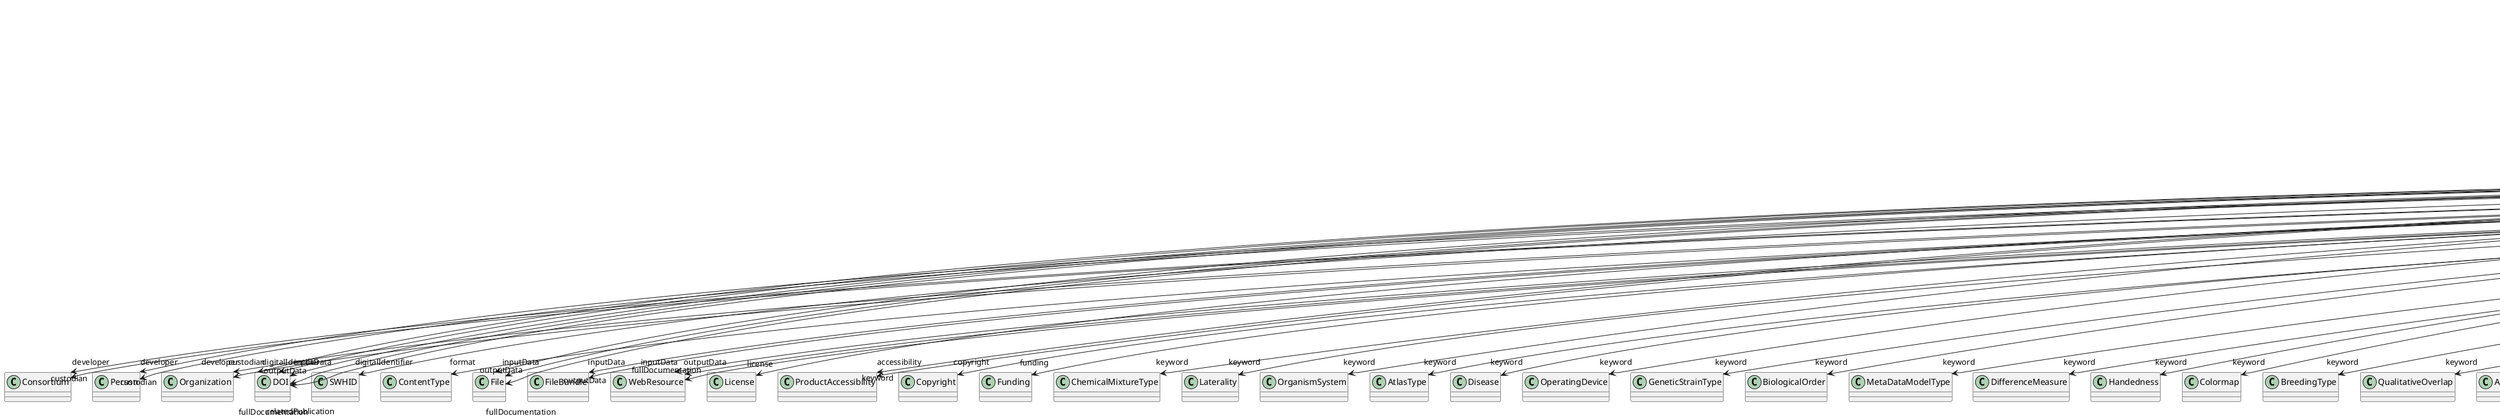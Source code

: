 @startuml
class ModelVersion {
+developer
+digitalIdentifier
+format
+inputData
+isAlternativeVersionOf
+isNewVersionOf
+license
+outputData
+accessibility
+copyright
+custodian
+description
+fullDocumentation
+fullName
+funding
+homepage
+howToCite
+keyword
+otherContribution
+relatedPublication
+releaseDate
+repository
+shortName
+supportChannel
+versionIdentifier
+versionInnovation

}
ModelVersion -d-> "developer" Consortium
ModelVersion -d-> "developer" Person
ModelVersion -d-> "developer" Organization
ModelVersion -d-> "digitalIdentifier" DOI
ModelVersion -d-> "digitalIdentifier" SWHID
ModelVersion -d-> "format" ContentType
ModelVersion -d-> "inputData" DOI
ModelVersion -d-> "inputData" File
ModelVersion -d-> "inputData" FileBundle
ModelVersion -d-> "inputData" WebResource
ModelVersion -d-> "isAlternativeVersionOf" ModelVersion
ModelVersion -d-> "isNewVersionOf" ModelVersion
ModelVersion -d-> "license" License
ModelVersion -d-> "outputData" DOI
ModelVersion -d-> "outputData" File
ModelVersion -d-> "outputData" FileBundle
ModelVersion -d-> "outputData" WebResource
ModelVersion -d-> "accessibility" ProductAccessibility
ModelVersion -d-> "copyright" Copyright
ModelVersion -d-> "custodian" Consortium
ModelVersion -d-> "custodian" Person
ModelVersion -d-> "custodian" Organization
ModelVersion -d-> "fullDocumentation" DOI
ModelVersion -d-> "fullDocumentation" File
ModelVersion -d-> "fullDocumentation" WebResource
ModelVersion -d-> "funding" Funding
ModelVersion -d-> "keyword" ChemicalMixtureType
ModelVersion -d-> "keyword" Laterality
ModelVersion -d-> "keyword" OrganismSystem
ModelVersion -d-> "keyword" AtlasType
ModelVersion -d-> "keyword" Disease
ModelVersion -d-> "keyword" OperatingDevice
ModelVersion -d-> "keyword" GeneticStrainType
ModelVersion -d-> "keyword" BiologicalOrder
ModelVersion -d-> "keyword" MetaDataModelType
ModelVersion -d-> "keyword" DifferenceMeasure
ModelVersion -d-> "keyword" Handedness
ModelVersion -d-> "keyword" Colormap
ModelVersion -d-> "keyword" BreedingType
ModelVersion -d-> "keyword" QualitativeOverlap
ModelVersion -d-> "keyword" ProductAccessibility
ModelVersion -d-> "keyword" AnatomicalPlane
ModelVersion -d-> "keyword" Service
ModelVersion -d-> "keyword" ContributionType
ModelVersion -d-> "keyword" TypeOfUncertainty
ModelVersion -d-> "keyword" OpticalStimulusType
ModelVersion -d-> "keyword" ProgrammingLanguage
ModelVersion -d-> "keyword" AnnotationCriteriaType
ModelVersion -d-> "keyword" Terminology
ModelVersion -d-> "keyword" ActionStatusType
ModelVersion -d-> "keyword" DiseaseModel
ModelVersion -d-> "keyword" UnitOfMeasurement
ModelVersion -d-> "keyword" OperatingSystem
ModelVersion -d-> "keyword" AnatomicalIdentificationType
ModelVersion -d-> "keyword" CriteriaQualityType
ModelVersion -d-> "keyword" Language
ModelVersion -d-> "keyword" EducationalLevel
ModelVersion -d-> "keyword" OrganismSubstance
ModelVersion -d-> "keyword" ExperimentalApproach
ModelVersion -d-> "keyword" Technique
ModelVersion -d-> "keyword" DataType
ModelVersion -d-> "keyword" TissueSampleAttribute
ModelVersion -d-> "keyword" SetupType
ModelVersion -d-> "keyword" AnatomicalAxesOrientation
ModelVersion -d-> "keyword" EthicsAssessment
ModelVersion -d-> "keyword" UBERONParcellation
ModelVersion -d-> "keyword" SemanticDataType
ModelVersion -d-> "keyword" DeviceType
ModelVersion -d-> "keyword" SubcellularEntity
ModelVersion -d-> "keyword" ModelAbstractionLevel
ModelVersion -d-> "keyword" Species
ModelVersion -d-> "keyword" OlfactoryStimulusType
ModelVersion -d-> "keyword" ModelScope
ModelVersion -d-> "keyword" ElectricalStimulusType
ModelVersion -d-> "keyword" FileUsageRole
ModelVersion -d-> "keyword" SubjectAttribute
ModelVersion -d-> "keyword" CranialWindowReinforcementType
ModelVersion -d-> "keyword" Organ
ModelVersion -d-> "keyword" SoftwareFeature
ModelVersion -d-> "keyword" StimulationApproach
ModelVersion -d-> "keyword" AnalysisTechnique
ModelVersion -d-> "keyword" TermSuggestion
ModelVersion -d-> "keyword" SoftwareApplicationCategory
ModelVersion -d-> "keyword" LearningResourceType
ModelVersion -d-> "keyword" AuditoryStimulusType
ModelVersion -d-> "keyword" StimulationTechnique
ModelVersion -d-> "keyword" MeasuredQuantity
ModelVersion -d-> "keyword" TissueSampleType
ModelVersion -d-> "keyword" FileBundleGrouping
ModelVersion -d-> "keyword" PreparationType
ModelVersion -d-> "keyword" MolecularEntity
ModelVersion -d-> "keyword" VisualStimulusType
ModelVersion -d-> "keyword" CellCultureType
ModelVersion -d-> "keyword" GustatoryStimulusType
ModelVersion -d-> "keyword" AgeCategory
ModelVersion -d-> "keyword" FileRepositoryType
ModelVersion -d-> "keyword" PatchClampVariation
ModelVersion -d-> "keyword" CellType
ModelVersion -d-> "keyword" CranialWindowConstructionType
ModelVersion -d-> "keyword" TactileStimulusType
ModelVersion -d-> "keyword" BiologicalSex
ModelVersion -d-> "keyword" AnnotationType
ModelVersion -d-> "otherContribution" Contribution
ModelVersion -d-> "relatedPublication" DOI
ModelVersion -d-> "relatedPublication" ISBN
ModelVersion -d-> "relatedPublication" ISSN
ModelVersion -d-> "relatedPublication" HANDLE
ModelVersion -d-> "relatedPublication" Chapter
ModelVersion -d-> "relatedPublication" Book
ModelVersion -d-> "relatedPublication" ScholarlyArticle
ModelVersion -d-> "repository" FileRepository

@enduml